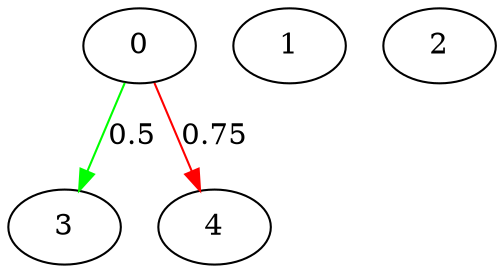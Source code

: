 // Genome
digraph {
	0 [label=0]
	1 [label=1]
	2 [label=2]
	3 [label=3]
	4 [label=4]
	0 -> 3 [label=0.5 color=green]
	0 -> 4 [label=0.75 color=red]
}
